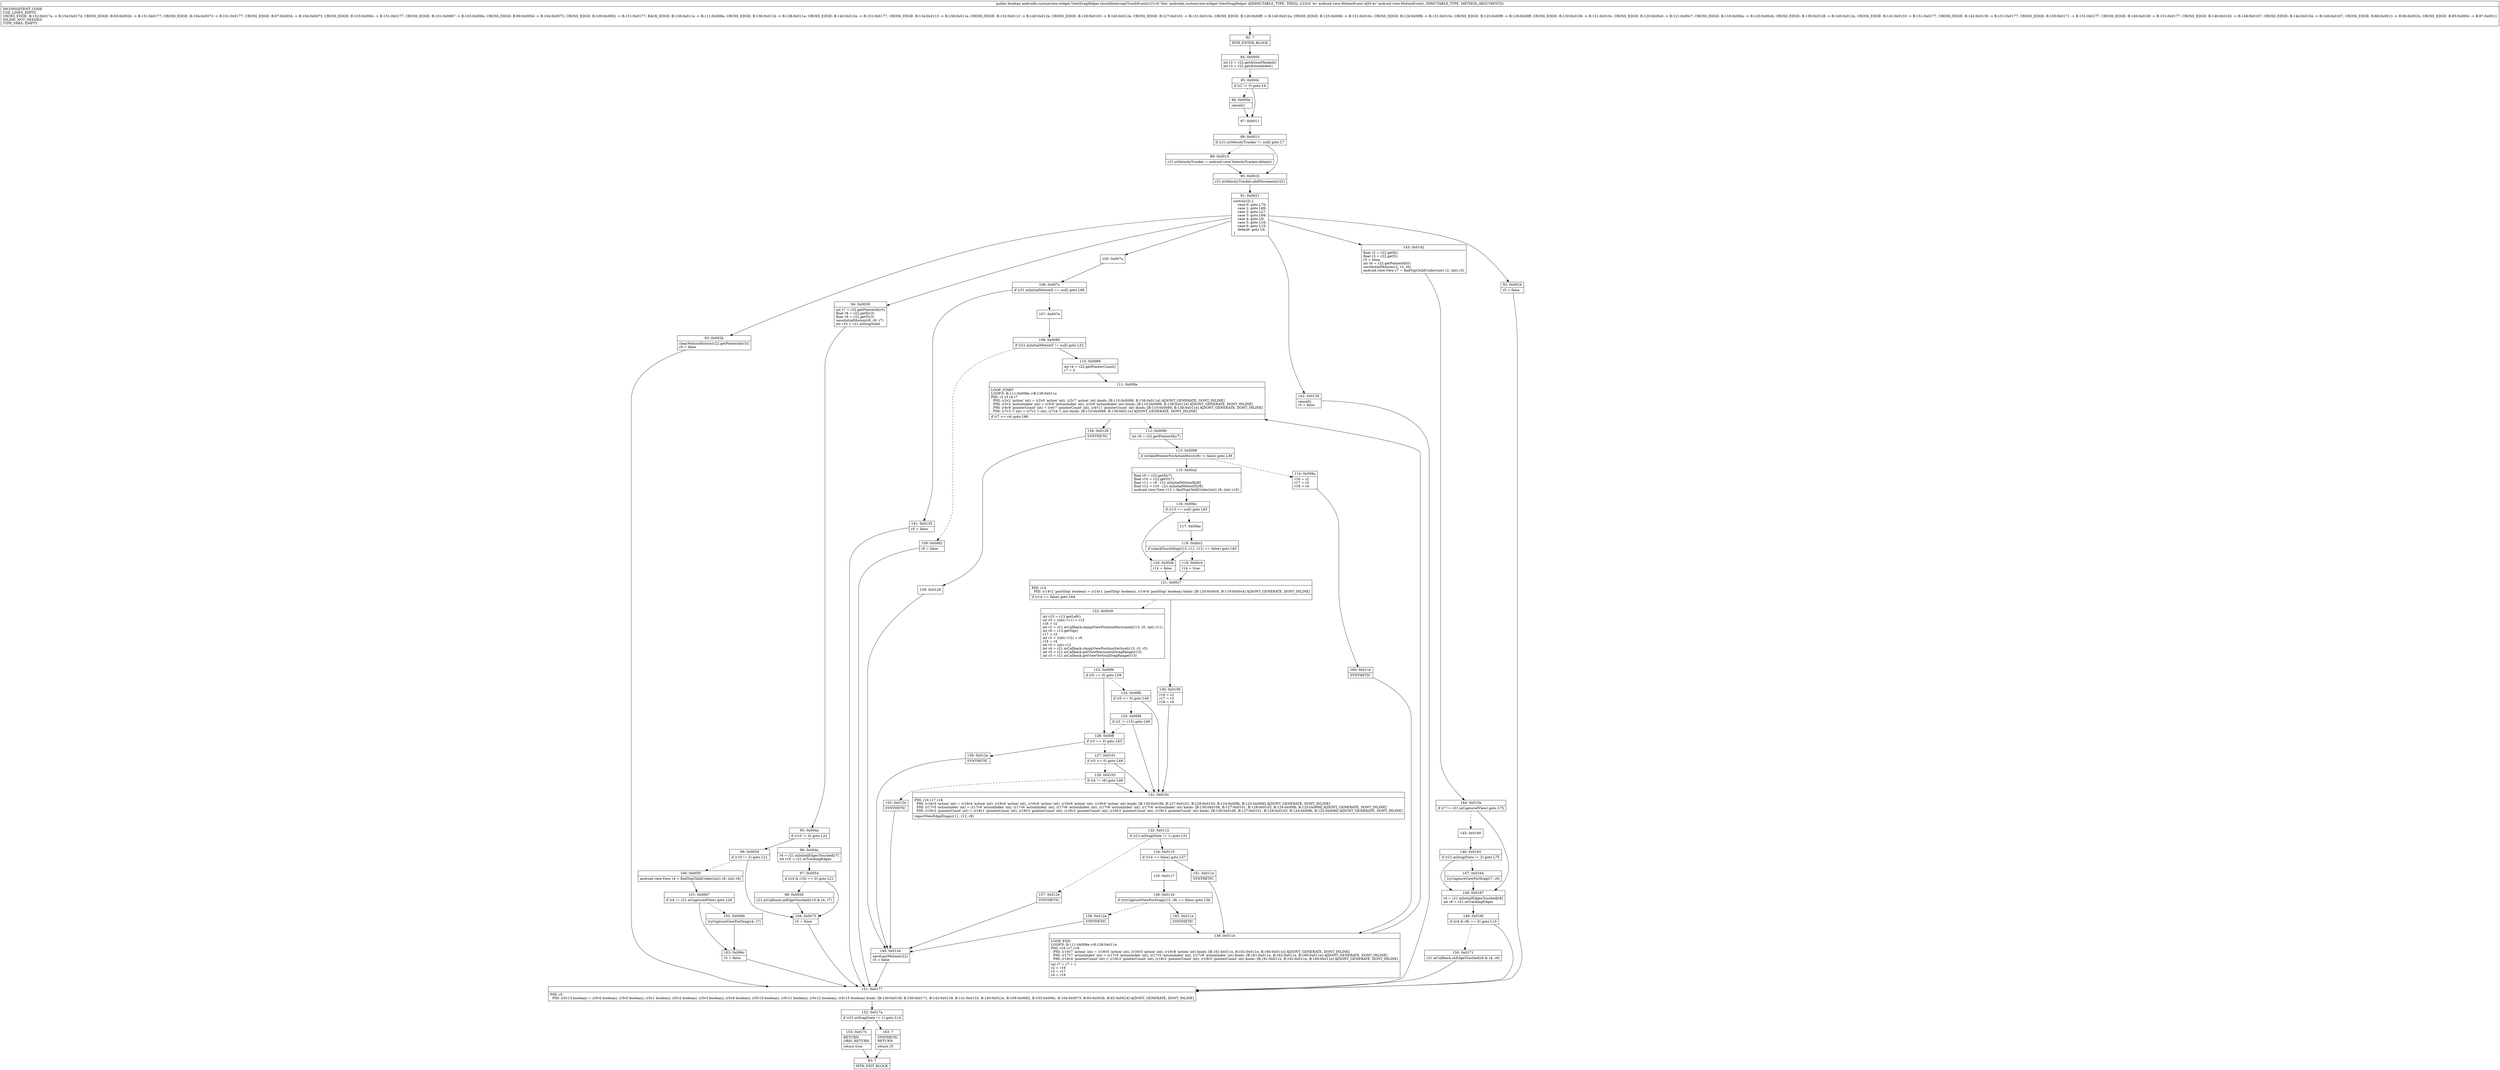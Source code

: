 digraph "CFG forandroidx.customview.widget.ViewDragHelper.shouldInterceptTouchEvent(Landroid\/view\/MotionEvent;)Z" {
Node_82 [shape=record,label="{82\:\ ?|MTH_ENTER_BLOCK\l}"];
Node_84 [shape=record,label="{84\:\ 0x0000|int r2 = r22.getActionMasked()\lint r3 = r22.getActionIndex()\l}"];
Node_85 [shape=record,label="{85\:\ 0x000c|if (r2 != 0) goto L4\l}"];
Node_86 [shape=record,label="{86\:\ 0x000e|cancel()\l}"];
Node_87 [shape=record,label="{87\:\ 0x0011}"];
Node_88 [shape=record,label="{88\:\ 0x0013|if (r21.mVelocityTracker != null) goto L7\l}"];
Node_89 [shape=record,label="{89\:\ 0x0015|r21.mVelocityTracker = android.view.VelocityTracker.obtain()\l}"];
Node_90 [shape=record,label="{90\:\ 0x001b|r21.mVelocityTracker.addMovement(r22)\l}"];
Node_91 [shape=record,label="{91\:\ 0x0021|switch(r2) \{\l    case 0: goto L70;\l    case 1: goto L69;\l    case 2: goto L27;\l    case 3: goto L69;\l    case 4: goto L9;\l    case 5: goto L16;\l    case 6: goto L15;\l    default: goto L9;\l\}\l}"];
Node_92 [shape=record,label="{92\:\ 0x0024|r5 = false\l}"];
Node_151 [shape=record,label="{151\:\ 0x0177|PHI: r5 \l  PHI: (r5v13 boolean) = (r5v0 boolean), (r5v0 boolean), (r5v1 boolean), (r5v2 boolean), (r5v3 boolean), (r5v9 boolean), (r5v10 boolean), (r5v11 boolean), (r5v12 boolean), (r5v15 boolean) binds: [B:149:0x016f, B:150:0x0171, B:142:0x0139, B:141:0x0133, B:140:0x012e, B:109:0x0082, B:103:0x006c, B:104:0x0073, B:93:0x002b, B:92:0x0024] A[DONT_GENERATE, DONT_INLINE]\l}"];
Node_152 [shape=record,label="{152\:\ 0x017a|if (r21.mDragState != 1) goto L14\l}"];
Node_153 [shape=record,label="{153\:\ 0x017c|RETURN\lORIG_RETURN\l|return true\l}"];
Node_83 [shape=record,label="{83\:\ ?|MTH_EXIT_BLOCK\l}"];
Node_163 [shape=record,label="{163\:\ ?|SYNTHETIC\lRETURN\l|return r5\l}"];
Node_93 [shape=record,label="{93\:\ 0x002b|clearMotionHistory(r22.getPointerId(r3))\lr5 = false\l}"];
Node_94 [shape=record,label="{94\:\ 0x0039|int r7 = r22.getPointerId(r3)\lfloat r8 = r22.getX(r3)\lfloat r9 = r22.getY(r3)\lsaveInitialMotion(r8, r9, r7)\lint r10 = r21.mDragState\l}"];
Node_95 [shape=record,label="{95\:\ 0x004a|if (r10 != 0) goto L22\l}"];
Node_96 [shape=record,label="{96\:\ 0x004c|r4 = r21.mInitialEdgesTouched[r7]\lint r10 = r21.mTrackingEdges\l}"];
Node_97 [shape=record,label="{97\:\ 0x0054|if ((r4 & r10) == 0) goto L21\l}"];
Node_98 [shape=record,label="{98\:\ 0x0056|r21.mCallback.onEdgeTouched(r10 & r4, r7)\l}"];
Node_104 [shape=record,label="{104\:\ 0x0073|r5 = false\l}"];
Node_99 [shape=record,label="{99\:\ 0x005d|if (r10 != 2) goto L21\l}"];
Node_100 [shape=record,label="{100\:\ 0x005f|android.view.View r4 = findTopChildUnder((int) r8, (int) r9)\l}"];
Node_101 [shape=record,label="{101\:\ 0x0067|if (r4 != r21.mCapturedView) goto L26\l}"];
Node_102 [shape=record,label="{102\:\ 0x0069|tryCaptureViewForDrag(r4, r7)\l}"];
Node_103 [shape=record,label="{103\:\ 0x006c|r5 = false\l}"];
Node_105 [shape=record,label="{105\:\ 0x007a}"];
Node_106 [shape=record,label="{106\:\ 0x007c|if (r21.mInitialMotionX == null) goto L68\l}"];
Node_107 [shape=record,label="{107\:\ 0x007e}"];
Node_108 [shape=record,label="{108\:\ 0x0080|if (r21.mInitialMotionY != null) goto L32\l}"];
Node_109 [shape=record,label="{109\:\ 0x0082|r5 = false\l}"];
Node_110 [shape=record,label="{110\:\ 0x0089|int r4 = r22.getPointerCount()\lr7 = 0\l}"];
Node_111 [shape=record,label="{111\:\ 0x008e|LOOP_START\lLOOP:0: B:111:0x008e\-\>B:138:0x011e\lPHI: r2 r3 r4 r7 \l  PHI: (r2v2 'action' int) = (r2v0 'action' int), (r2v7 'action' int) binds: [B:110:0x0089, B:138:0x011e] A[DONT_GENERATE, DONT_INLINE]\l  PHI: (r3v2 'actionIndex' int) = (r3v0 'actionIndex' int), (r3v8 'actionIndex' int) binds: [B:110:0x0089, B:138:0x011e] A[DONT_GENERATE, DONT_INLINE]\l  PHI: (r4v8 'pointerCount' int) = (r4v7 'pointerCount' int), (r4v11 'pointerCount' int) binds: [B:110:0x0089, B:138:0x011e] A[DONT_GENERATE, DONT_INLINE]\l  PHI: (r7v3 'i' int) = (r7v2 'i' int), (r7v4 'i' int) binds: [B:110:0x0089, B:138:0x011e] A[DONT_GENERATE, DONT_INLINE]\l|if (r7 \>= r4) goto L66\l}"];
Node_112 [shape=record,label="{112\:\ 0x0090|int r8 = r22.getPointerId(r7)\l}"];
Node_113 [shape=record,label="{113\:\ 0x0098|if (isValidPointerForActionMove(r8) != false) goto L39\l}"];
Node_114 [shape=record,label="{114\:\ 0x009a|r16 = r2\lr17 = r3\lr18 = r4\l}"];
Node_160 [shape=record,label="{160\:\ 0x011e|SYNTHETIC\l}"];
Node_138 [shape=record,label="{138\:\ 0x011e|LOOP_END\lLOOP:0: B:111:0x008e\-\>B:138:0x011e\lPHI: r16 r17 r18 \l  PHI: (r16v7 'action' int) = (r16v5 'action' int), (r16v5 'action' int), (r16v8 'action' int) binds: [B:161:0x011e, B:162:0x011e, B:160:0x011e] A[DONT_GENERATE, DONT_INLINE]\l  PHI: (r17v7 'actionIndex' int) = (r17v5 'actionIndex' int), (r17v5 'actionIndex' int), (r17v8 'actionIndex' int) binds: [B:161:0x011e, B:162:0x011e, B:160:0x011e] A[DONT_GENERATE, DONT_INLINE]\l  PHI: (r18v4 'pointerCount' int) = (r18v2 'pointerCount' int), (r18v2 'pointerCount' int), (r18v5 'pointerCount' int) binds: [B:161:0x011e, B:162:0x011e, B:160:0x011e] A[DONT_GENERATE, DONT_INLINE]\l|int r7 = r7 + 1\lr2 = r16\lr3 = r17\lr4 = r18\l}"];
Node_115 [shape=record,label="{115\:\ 0x00a2|float r9 = r22.getX(r7)\lfloat r10 = r22.getY(r7)\lfloat r11 = r9 \- r21.mInitialMotionX[r8]\lfloat r12 = r10 \- r21.mInitialMotionY[r8]\landroid.view.View r13 = findTopChildUnder((int) r9, (int) r10)\l}"];
Node_116 [shape=record,label="{116\:\ 0x00bc|if (r13 == null) goto L65\l}"];
Node_117 [shape=record,label="{117\:\ 0x00be}"];
Node_118 [shape=record,label="{118\:\ 0x00c2|if (checkTouchSlop(r13, r11, r12) == false) goto L65\l}"];
Node_119 [shape=record,label="{119\:\ 0x00c4|r14 = true\l}"];
Node_121 [shape=record,label="{121\:\ 0x00c7|PHI: r14 \l  PHI: (r14v2 'pastSlop' boolean) = (r14v1 'pastSlop' boolean), (r14v4 'pastSlop' boolean) binds: [B:120:0x00c6, B:119:0x00c4] A[DONT_GENERATE, DONT_INLINE]\l|if (r14 == false) goto L64\l}"];
Node_122 [shape=record,label="{122\:\ 0x00c9|int r15 = r13.getLeft()\lint r5 = ((int) r11) + r15\lr16 = r2\lint r2 = r21.mCallback.clampViewPositionHorizontal(r13, r5, (int) r11)\lint r6 = r13.getTop()\lr17 = r3\lint r3 = ((int) r12) + r6\lr18 = r4\lint r5 = (int) r12\lint r4 = r21.mCallback.clampViewPositionVertical(r13, r3, r5)\lint r5 = r21.mCallback.getViewHorizontalDragRange(r13)\lint r3 = r21.mCallback.getViewVerticalDragRange(r13)\l}"];
Node_123 [shape=record,label="{123\:\ 0x00f9|if (r5 == 0) goto L59\l}"];
Node_124 [shape=record,label="{124\:\ 0x00fb|if (r5 \<= 0) goto L49\l}"];
Node_125 [shape=record,label="{125\:\ 0x00fd|if (r2 != r15) goto L49\l}"];
Node_131 [shape=record,label="{131\:\ 0x010c|PHI: r16 r17 r18 \l  PHI: (r16v5 'action' int) = (r16v4 'action' int), (r16v6 'action' int), (r16v6 'action' int), (r16v6 'action' int), (r16v6 'action' int) binds: [B:130:0x0106, B:127:0x0101, B:128:0x0103, B:124:0x00fb, B:125:0x00fd] A[DONT_GENERATE, DONT_INLINE]\l  PHI: (r17v5 'actionIndex' int) = (r17v4 'actionIndex' int), (r17v6 'actionIndex' int), (r17v6 'actionIndex' int), (r17v6 'actionIndex' int), (r17v6 'actionIndex' int) binds: [B:130:0x0106, B:127:0x0101, B:128:0x0103, B:124:0x00fb, B:125:0x00fd] A[DONT_GENERATE, DONT_INLINE]\l  PHI: (r18v2 'pointerCount' int) = (r18v1 'pointerCount' int), (r18v3 'pointerCount' int), (r18v3 'pointerCount' int), (r18v3 'pointerCount' int), (r18v3 'pointerCount' int) binds: [B:130:0x0106, B:127:0x0101, B:128:0x0103, B:124:0x00fb, B:125:0x00fd] A[DONT_GENERATE, DONT_INLINE]\l|reportNewEdgeDrags(r11, r12, r8)\l}"];
Node_132 [shape=record,label="{132\:\ 0x0112|if (r21.mDragState != 1) goto L51\l}"];
Node_134 [shape=record,label="{134\:\ 0x0115|if (r14 == false) goto L57\l}"];
Node_135 [shape=record,label="{135\:\ 0x0117}"];
Node_136 [shape=record,label="{136\:\ 0x011b|if (tryCaptureViewForDrag(r13, r8) == false) goto L56\l}"];
Node_158 [shape=record,label="{158\:\ 0x012e|SYNTHETIC\l}"];
Node_140 [shape=record,label="{140\:\ 0x012e|saveLastMotion(r22)\lr5 = false\l}"];
Node_162 [shape=record,label="{162\:\ 0x011e|SYNTHETIC\l}"];
Node_161 [shape=record,label="{161\:\ 0x011e|SYNTHETIC\l}"];
Node_157 [shape=record,label="{157\:\ 0x012e|SYNTHETIC\l}"];
Node_126 [shape=record,label="{126\:\ 0x00ff|if (r3 == 0) goto L63\l}"];
Node_127 [shape=record,label="{127\:\ 0x0101|if (r3 \<= 0) goto L49\l}"];
Node_128 [shape=record,label="{128\:\ 0x0103|if (r4 != r6) goto L49\l}"];
Node_155 [shape=record,label="{155\:\ 0x012e|SYNTHETIC\l}"];
Node_159 [shape=record,label="{159\:\ 0x012e|SYNTHETIC\l}"];
Node_130 [shape=record,label="{130\:\ 0x0106|r16 = r2\lr17 = r3\lr18 = r4\l}"];
Node_120 [shape=record,label="{120\:\ 0x00c6|r14 = false\l}"];
Node_156 [shape=record,label="{156\:\ 0x0128|SYNTHETIC\l}"];
Node_139 [shape=record,label="{139\:\ 0x0128}"];
Node_141 [shape=record,label="{141\:\ 0x0133|r5 = false\l}"];
Node_142 [shape=record,label="{142\:\ 0x0139|cancel()\lr5 = false\l}"];
Node_143 [shape=record,label="{143\:\ 0x0142|float r2 = r22.getX()\lfloat r3 = r22.getY()\lr5 = false\lint r6 = r22.getPointerId(0)\lsaveInitialMotion(r2, r3, r6)\landroid.view.View r7 = findTopChildUnder((int) r2, (int) r3)\l}"];
Node_144 [shape=record,label="{144\:\ 0x015e|if (r7 != r21.mCapturedView) goto L75\l}"];
Node_145 [shape=record,label="{145\:\ 0x0160}"];
Node_146 [shape=record,label="{146\:\ 0x0162|if (r21.mDragState != 2) goto L75\l}"];
Node_147 [shape=record,label="{147\:\ 0x0164|tryCaptureViewForDrag(r7, r6)\l}"];
Node_148 [shape=record,label="{148\:\ 0x0167|r4 = r21.mInitialEdgesTouched[r6]\lint r8 = r21.mTrackingEdges\l}"];
Node_149 [shape=record,label="{149\:\ 0x016f|if ((r4 & r8) == 0) goto L10\l}"];
Node_150 [shape=record,label="{150\:\ 0x0171|r21.mCallback.onEdgeTouched(r8 & r4, r6)\l}"];
MethodNode[shape=record,label="{public boolean androidx.customview.widget.ViewDragHelper.shouldInterceptTouchEvent((r21v0 'this' androidx.customview.widget.ViewDragHelper A[IMMUTABLE_TYPE, THIS]), (r22v0 'ev' android.view.MotionEvent A[D('ev' android.view.MotionEvent), IMMUTABLE_TYPE, METHOD_ARGUMENT]))  | INCONSISTENT_CODE\lUSE_LINES_HINTS\lCROSS_EDGE: B:152:0x017a \-\> B:154:0x017d, CROSS_EDGE: B:93:0x002b \-\> B:151:0x0177, CROSS_EDGE: B:104:0x0073 \-\> B:151:0x0177, CROSS_EDGE: B:97:0x0054 \-\> B:104:0x0073, CROSS_EDGE: B:103:0x006c \-\> B:151:0x0177, CROSS_EDGE: B:101:0x0067 \-\> B:103:0x006c, CROSS_EDGE: B:99:0x005d \-\> B:104:0x0073, CROSS_EDGE: B:109:0x0082 \-\> B:151:0x0177, BACK_EDGE: B:138:0x011e \-\> B:111:0x008e, CROSS_EDGE: B:136:0x011b \-\> B:138:0x011e, CROSS_EDGE: B:140:0x012e \-\> B:151:0x0177, CROSS_EDGE: B:134:0x0115 \-\> B:138:0x011e, CROSS_EDGE: B:132:0x0112 \-\> B:140:0x012e, CROSS_EDGE: B:128:0x0103 \-\> B:140:0x012e, CROSS_EDGE: B:127:0x0101 \-\> B:131:0x010c, CROSS_EDGE: B:126:0x00ff \-\> B:140:0x012e, CROSS_EDGE: B:125:0x00fd \-\> B:131:0x010c, CROSS_EDGE: B:124:0x00fb \-\> B:131:0x010c, CROSS_EDGE: B:123:0x00f9 \-\> B:126:0x00ff, CROSS_EDGE: B:130:0x0106 \-\> B:131:0x010c, CROSS_EDGE: B:120:0x00c6 \-\> B:121:0x00c7, CROSS_EDGE: B:116:0x00bc \-\> B:120:0x00c6, CROSS_EDGE: B:139:0x0128 \-\> B:140:0x012e, CROSS_EDGE: B:141:0x0133 \-\> B:151:0x0177, CROSS_EDGE: B:142:0x0139 \-\> B:151:0x0177, CROSS_EDGE: B:150:0x0171 \-\> B:151:0x0177, CROSS_EDGE: B:149:0x016f \-\> B:151:0x0177, CROSS_EDGE: B:146:0x0162 \-\> B:148:0x0167, CROSS_EDGE: B:144:0x015e \-\> B:148:0x0167, CROSS_EDGE: B:88:0x0013 \-\> B:90:0x001b, CROSS_EDGE: B:85:0x000c \-\> B:87:0x0011\lINLINE_NOT_NEEDED\lTYPE_VARS: EMPTY\l}"];
MethodNode -> Node_82;Node_82 -> Node_84;
Node_84 -> Node_85;
Node_85 -> Node_86[style=dashed];
Node_85 -> Node_87;
Node_86 -> Node_87;
Node_87 -> Node_88;
Node_88 -> Node_89[style=dashed];
Node_88 -> Node_90;
Node_89 -> Node_90;
Node_90 -> Node_91;
Node_91 -> Node_92;
Node_91 -> Node_93;
Node_91 -> Node_94;
Node_91 -> Node_105;
Node_91 -> Node_142;
Node_91 -> Node_143;
Node_92 -> Node_151;
Node_151 -> Node_152;
Node_152 -> Node_153[style=dashed];
Node_152 -> Node_163;
Node_153 -> Node_83;
Node_163 -> Node_83;
Node_93 -> Node_151;
Node_94 -> Node_95;
Node_95 -> Node_96[style=dashed];
Node_95 -> Node_99;
Node_96 -> Node_97;
Node_97 -> Node_98[style=dashed];
Node_97 -> Node_104;
Node_98 -> Node_104;
Node_104 -> Node_151;
Node_99 -> Node_100[style=dashed];
Node_99 -> Node_104;
Node_100 -> Node_101;
Node_101 -> Node_102[style=dashed];
Node_101 -> Node_103;
Node_102 -> Node_103;
Node_103 -> Node_151;
Node_105 -> Node_106;
Node_106 -> Node_107[style=dashed];
Node_106 -> Node_141;
Node_107 -> Node_108;
Node_108 -> Node_109[style=dashed];
Node_108 -> Node_110;
Node_109 -> Node_151;
Node_110 -> Node_111;
Node_111 -> Node_112[style=dashed];
Node_111 -> Node_156;
Node_112 -> Node_113;
Node_113 -> Node_114[style=dashed];
Node_113 -> Node_115;
Node_114 -> Node_160;
Node_160 -> Node_138;
Node_138 -> Node_111;
Node_115 -> Node_116;
Node_116 -> Node_117[style=dashed];
Node_116 -> Node_120;
Node_117 -> Node_118;
Node_118 -> Node_119[style=dashed];
Node_118 -> Node_120;
Node_119 -> Node_121;
Node_121 -> Node_122[style=dashed];
Node_121 -> Node_130;
Node_122 -> Node_123;
Node_123 -> Node_124[style=dashed];
Node_123 -> Node_126;
Node_124 -> Node_125[style=dashed];
Node_124 -> Node_131;
Node_125 -> Node_126[style=dashed];
Node_125 -> Node_131;
Node_131 -> Node_132;
Node_132 -> Node_134;
Node_132 -> Node_157[style=dashed];
Node_134 -> Node_135[style=dashed];
Node_134 -> Node_161;
Node_135 -> Node_136;
Node_136 -> Node_158[style=dashed];
Node_136 -> Node_162;
Node_158 -> Node_140;
Node_140 -> Node_151;
Node_162 -> Node_138;
Node_161 -> Node_138;
Node_157 -> Node_140;
Node_126 -> Node_127[style=dashed];
Node_126 -> Node_159;
Node_127 -> Node_128[style=dashed];
Node_127 -> Node_131;
Node_128 -> Node_131;
Node_128 -> Node_155[style=dashed];
Node_155 -> Node_140;
Node_159 -> Node_140;
Node_130 -> Node_131;
Node_120 -> Node_121;
Node_156 -> Node_139;
Node_139 -> Node_140;
Node_141 -> Node_151;
Node_142 -> Node_151;
Node_143 -> Node_144;
Node_144 -> Node_145[style=dashed];
Node_144 -> Node_148;
Node_145 -> Node_146;
Node_146 -> Node_147[style=dashed];
Node_146 -> Node_148;
Node_147 -> Node_148;
Node_148 -> Node_149;
Node_149 -> Node_150[style=dashed];
Node_149 -> Node_151;
Node_150 -> Node_151;
}


